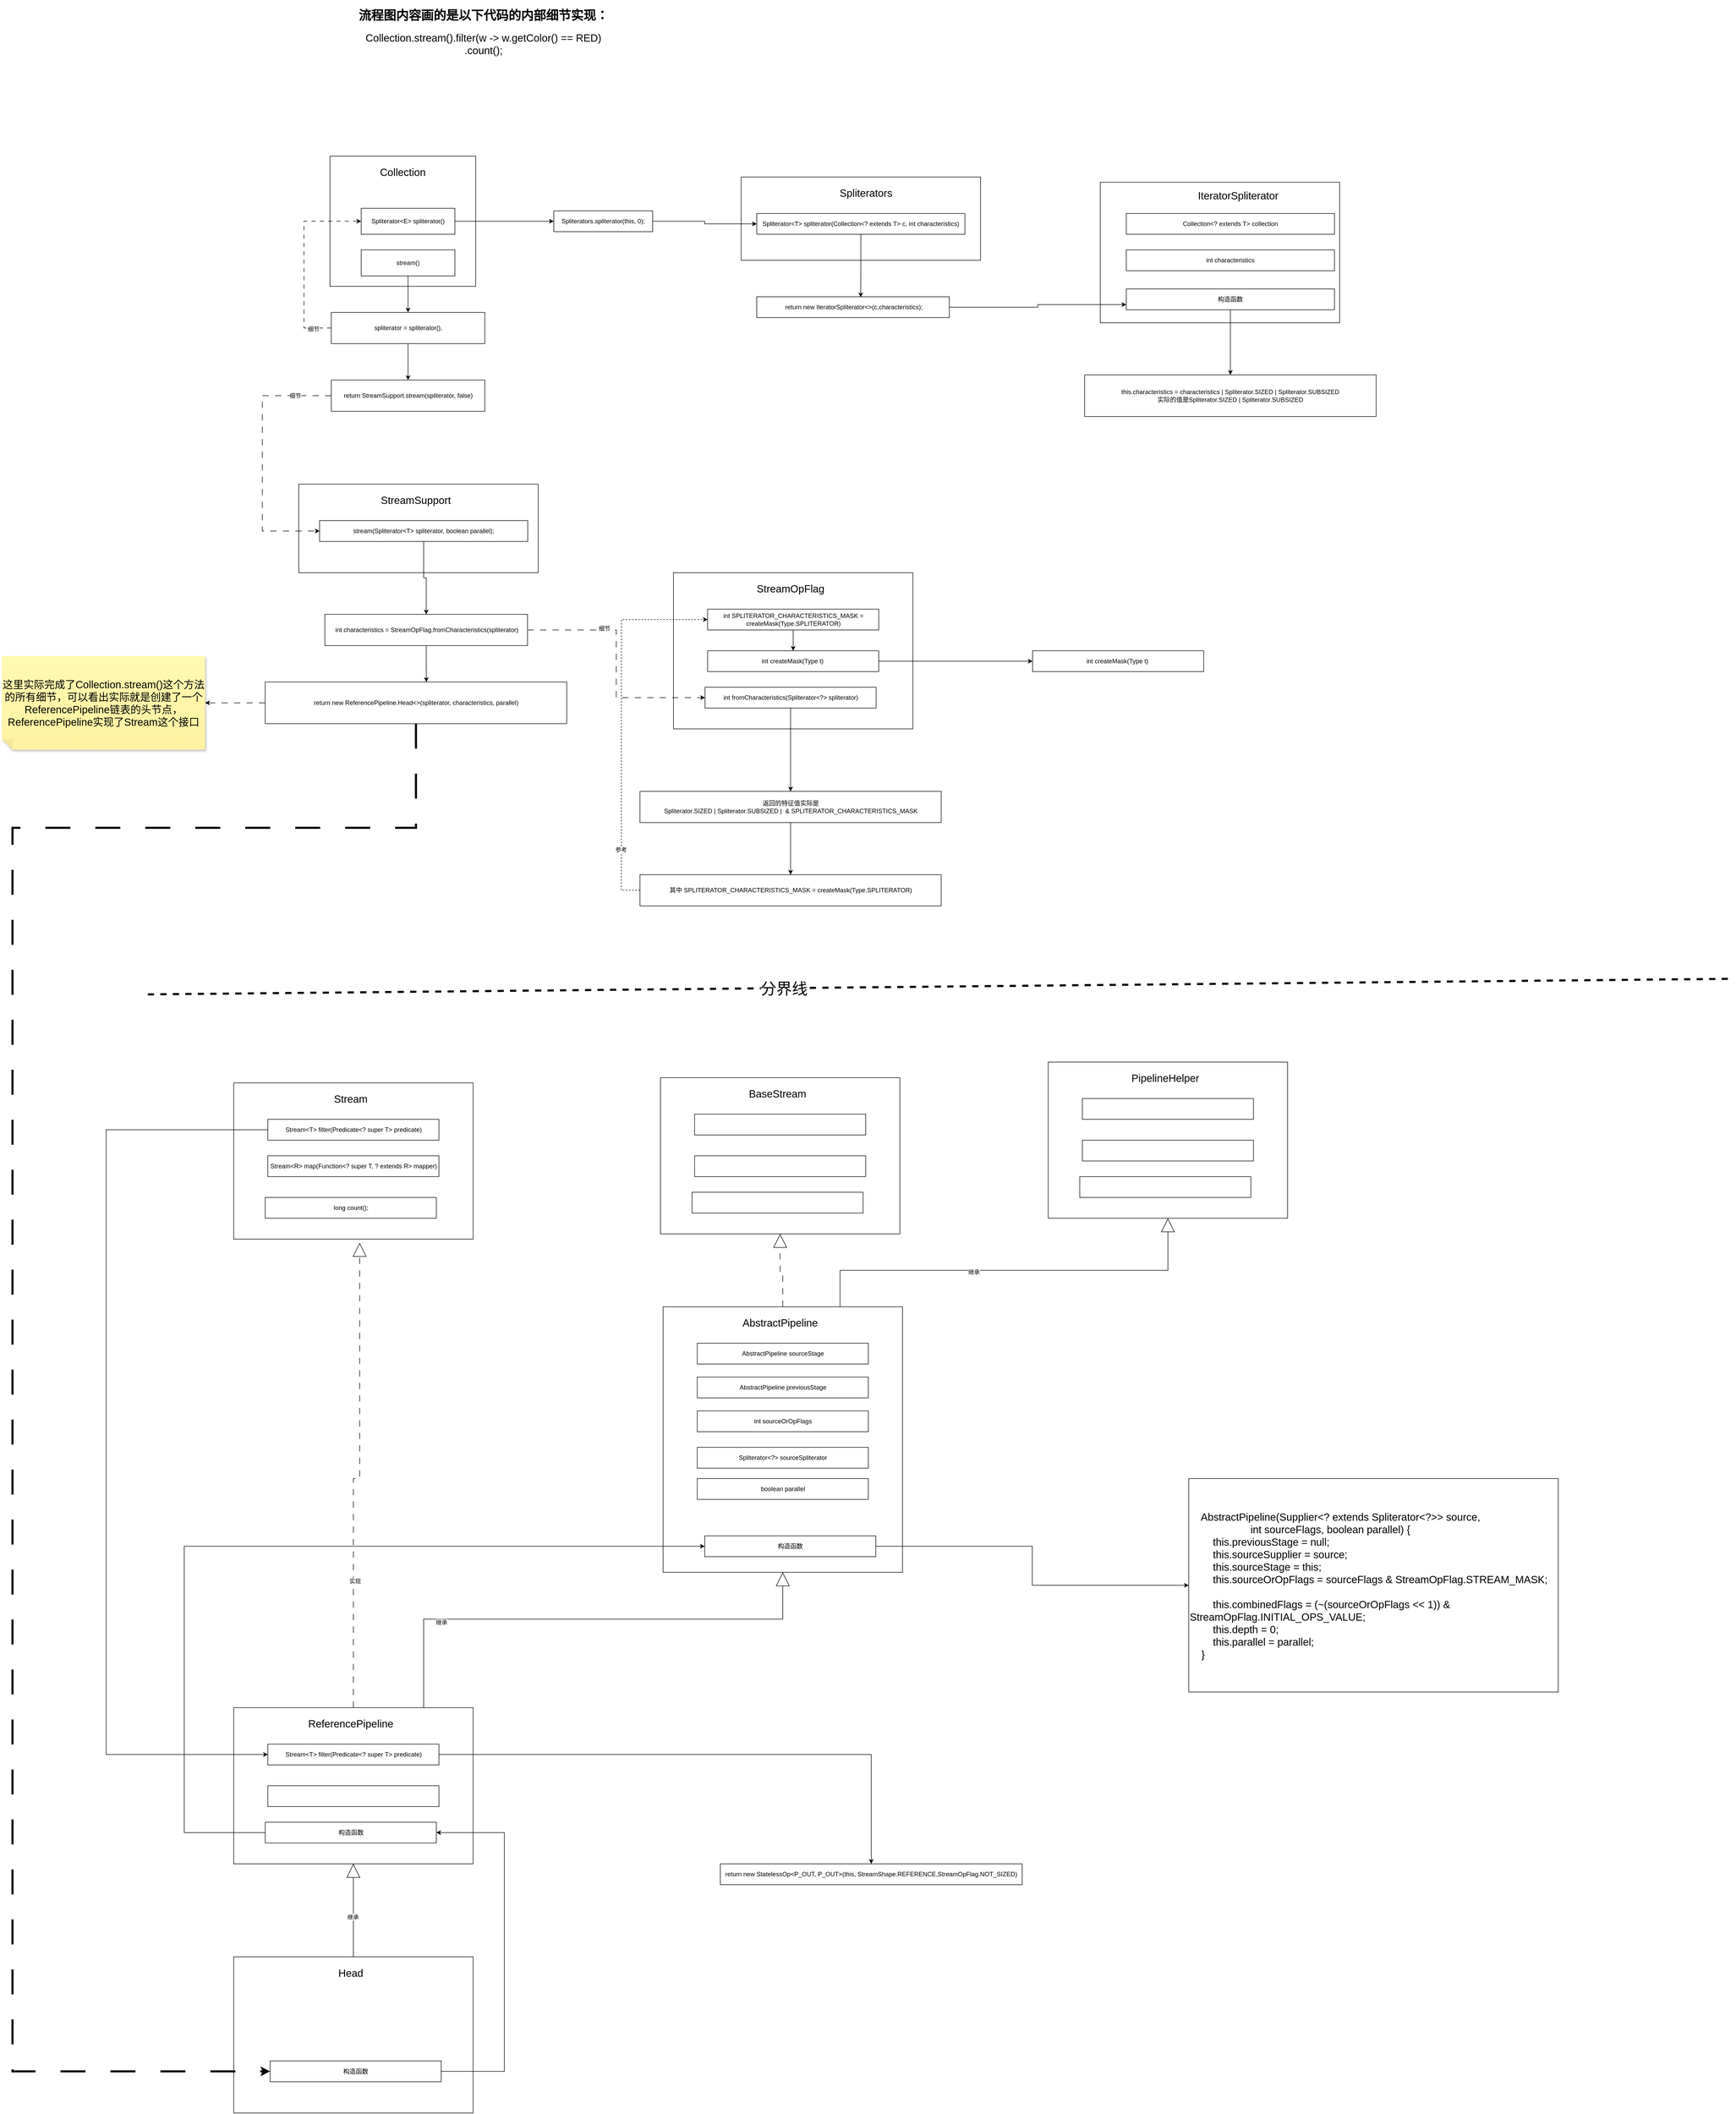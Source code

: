 <mxfile version="21.6.1" type="github">
  <diagram id="C5RBs43oDa-KdzZeNtuy" name="Page-1">
    <mxGraphModel dx="5360" dy="2583" grid="1" gridSize="10" guides="1" tooltips="1" connect="1" arrows="1" fold="1" page="1" pageScale="1" pageWidth="827" pageHeight="1169" math="0" shadow="0">
      <root>
        <mxCell id="WIyWlLk6GJQsqaUBKTNV-0" />
        <mxCell id="WIyWlLk6GJQsqaUBKTNV-1" parent="WIyWlLk6GJQsqaUBKTNV-0" />
        <mxCell id="cCdiUOHsCKcT_TOrJg50-2" value="&lt;h1&gt;流程图内容画的是以下代码的内部细节实现：&lt;/h1&gt;&lt;div style=&quot;border-color: var(--border-color); font-size: 20px; text-align: center;&quot;&gt;Collection.stream()&lt;span style=&quot;background-color: initial;&quot;&gt;.filter(w -&amp;gt; w.getColor() == RED)&lt;/span&gt;&lt;/div&gt;&lt;div style=&quot;border-color: var(--border-color); font-size: 20px; text-align: center;&quot;&gt;&lt;span style=&quot;background-color: initial;&quot;&gt;.count&lt;/span&gt;&lt;span style=&quot;background-color: initial;&quot;&gt;();&lt;/span&gt;&lt;/div&gt;" style="text;html=1;strokeColor=none;fillColor=none;spacing=5;spacingTop=-20;whiteSpace=wrap;overflow=hidden;rounded=0;" vertex="1" parent="WIyWlLk6GJQsqaUBKTNV-1">
          <mxGeometry x="160" y="30" width="560" height="160" as="geometry" />
        </mxCell>
        <mxCell id="cCdiUOHsCKcT_TOrJg50-3" value="" style="rounded=0;whiteSpace=wrap;html=1;fontSize=20;" vertex="1" parent="WIyWlLk6GJQsqaUBKTNV-1">
          <mxGeometry x="110" y="320" width="280" height="250" as="geometry" />
        </mxCell>
        <mxCell id="cCdiUOHsCKcT_TOrJg50-5" value="Collection" style="text;html=1;strokeColor=none;fillColor=none;align=center;verticalAlign=middle;whiteSpace=wrap;rounded=0;fontSize=20;" vertex="1" parent="WIyWlLk6GJQsqaUBKTNV-1">
          <mxGeometry x="190" y="330" width="120" height="40" as="geometry" />
        </mxCell>
        <mxCell id="cCdiUOHsCKcT_TOrJg50-11" style="edgeStyle=orthogonalEdgeStyle;rounded=0;orthogonalLoop=1;jettySize=auto;html=1;" edge="1" parent="WIyWlLk6GJQsqaUBKTNV-1" source="cCdiUOHsCKcT_TOrJg50-6" target="cCdiUOHsCKcT_TOrJg50-8">
          <mxGeometry relative="1" as="geometry" />
        </mxCell>
        <mxCell id="cCdiUOHsCKcT_TOrJg50-6" value="stream()" style="rounded=0;whiteSpace=wrap;html=1;" vertex="1" parent="WIyWlLk6GJQsqaUBKTNV-1">
          <mxGeometry x="170" y="500" width="180" height="50" as="geometry" />
        </mxCell>
        <mxCell id="cCdiUOHsCKcT_TOrJg50-14" style="edgeStyle=orthogonalEdgeStyle;rounded=0;orthogonalLoop=1;jettySize=auto;html=1;entryX=0;entryY=0.5;entryDx=0;entryDy=0;dashed=1;dashPattern=8 8;" edge="1" parent="WIyWlLk6GJQsqaUBKTNV-1" source="cCdiUOHsCKcT_TOrJg50-8" target="cCdiUOHsCKcT_TOrJg50-12">
          <mxGeometry relative="1" as="geometry">
            <Array as="points">
              <mxPoint x="60" y="650" />
              <mxPoint x="60" y="445" />
            </Array>
          </mxGeometry>
        </mxCell>
        <mxCell id="cCdiUOHsCKcT_TOrJg50-15" value="细节" style="edgeLabel;html=1;align=center;verticalAlign=middle;resizable=0;points=[];" vertex="1" connectable="0" parent="cCdiUOHsCKcT_TOrJg50-14">
          <mxGeometry x="-0.807" y="2" relative="1" as="geometry">
            <mxPoint x="1" as="offset" />
          </mxGeometry>
        </mxCell>
        <mxCell id="cCdiUOHsCKcT_TOrJg50-52" style="edgeStyle=orthogonalEdgeStyle;rounded=0;orthogonalLoop=1;jettySize=auto;html=1;" edge="1" parent="WIyWlLk6GJQsqaUBKTNV-1" source="cCdiUOHsCKcT_TOrJg50-8" target="cCdiUOHsCKcT_TOrJg50-51">
          <mxGeometry relative="1" as="geometry" />
        </mxCell>
        <mxCell id="cCdiUOHsCKcT_TOrJg50-8" value="spliterator = spliterator()," style="rounded=0;whiteSpace=wrap;html=1;" vertex="1" parent="WIyWlLk6GJQsqaUBKTNV-1">
          <mxGeometry x="112.5" y="620" width="295" height="60" as="geometry" />
        </mxCell>
        <mxCell id="cCdiUOHsCKcT_TOrJg50-17" style="edgeStyle=orthogonalEdgeStyle;rounded=0;orthogonalLoop=1;jettySize=auto;html=1;entryX=0;entryY=0.5;entryDx=0;entryDy=0;" edge="1" parent="WIyWlLk6GJQsqaUBKTNV-1" source="cCdiUOHsCKcT_TOrJg50-12" target="cCdiUOHsCKcT_TOrJg50-16">
          <mxGeometry relative="1" as="geometry" />
        </mxCell>
        <mxCell id="cCdiUOHsCKcT_TOrJg50-12" value="Spliterator&amp;lt;E&amp;gt; spliterator()" style="rounded=0;whiteSpace=wrap;html=1;" vertex="1" parent="WIyWlLk6GJQsqaUBKTNV-1">
          <mxGeometry x="170" y="420" width="180" height="50" as="geometry" />
        </mxCell>
        <mxCell id="cCdiUOHsCKcT_TOrJg50-16" value="Spliterators.spliterator(this, 0);" style="rounded=0;whiteSpace=wrap;html=1;" vertex="1" parent="WIyWlLk6GJQsqaUBKTNV-1">
          <mxGeometry x="540" y="425" width="190" height="40" as="geometry" />
        </mxCell>
        <mxCell id="cCdiUOHsCKcT_TOrJg50-18" value="" style="rounded=0;whiteSpace=wrap;html=1;fontSize=20;" vertex="1" parent="WIyWlLk6GJQsqaUBKTNV-1">
          <mxGeometry x="900" y="360" width="460" height="160" as="geometry" />
        </mxCell>
        <mxCell id="cCdiUOHsCKcT_TOrJg50-19" value="Spliterators" style="text;html=1;strokeColor=none;fillColor=none;align=center;verticalAlign=middle;whiteSpace=wrap;rounded=0;fontSize=20;" vertex="1" parent="WIyWlLk6GJQsqaUBKTNV-1">
          <mxGeometry x="1080" y="370" width="120" height="40" as="geometry" />
        </mxCell>
        <mxCell id="cCdiUOHsCKcT_TOrJg50-28" style="edgeStyle=orthogonalEdgeStyle;rounded=0;orthogonalLoop=1;jettySize=auto;html=1;entryX=0.54;entryY=0.025;entryDx=0;entryDy=0;entryPerimeter=0;" edge="1" parent="WIyWlLk6GJQsqaUBKTNV-1" source="cCdiUOHsCKcT_TOrJg50-25" target="cCdiUOHsCKcT_TOrJg50-27">
          <mxGeometry relative="1" as="geometry" />
        </mxCell>
        <mxCell id="cCdiUOHsCKcT_TOrJg50-25" value="&lt;div&gt;Spliterator&amp;lt;T&amp;gt; spliterator(Collection&amp;lt;? extends T&amp;gt; c,&amp;nbsp;&lt;span style=&quot;background-color: initial;&quot;&gt;int characteristics)&lt;/span&gt;&lt;/div&gt;" style="rounded=0;whiteSpace=wrap;html=1;" vertex="1" parent="WIyWlLk6GJQsqaUBKTNV-1">
          <mxGeometry x="930" y="430" width="400" height="40" as="geometry" />
        </mxCell>
        <mxCell id="cCdiUOHsCKcT_TOrJg50-26" style="edgeStyle=orthogonalEdgeStyle;rounded=0;orthogonalLoop=1;jettySize=auto;html=1;" edge="1" parent="WIyWlLk6GJQsqaUBKTNV-1" source="cCdiUOHsCKcT_TOrJg50-16" target="cCdiUOHsCKcT_TOrJg50-25">
          <mxGeometry relative="1" as="geometry" />
        </mxCell>
        <mxCell id="cCdiUOHsCKcT_TOrJg50-27" value="&lt;div&gt;&amp;nbsp;return new IteratorSpliterator&amp;lt;&amp;gt;(c,&lt;span style=&quot;background-color: initial;&quot;&gt;characteristics);&lt;/span&gt;&lt;/div&gt;" style="rounded=0;whiteSpace=wrap;html=1;" vertex="1" parent="WIyWlLk6GJQsqaUBKTNV-1">
          <mxGeometry x="930" y="590" width="370" height="40" as="geometry" />
        </mxCell>
        <mxCell id="cCdiUOHsCKcT_TOrJg50-29" value="" style="rounded=0;whiteSpace=wrap;html=1;fontSize=20;" vertex="1" parent="WIyWlLk6GJQsqaUBKTNV-1">
          <mxGeometry x="1590" y="370" width="460" height="270" as="geometry" />
        </mxCell>
        <mxCell id="cCdiUOHsCKcT_TOrJg50-30" value="IteratorSpliterator" style="text;html=1;strokeColor=none;fillColor=none;align=center;verticalAlign=middle;whiteSpace=wrap;rounded=0;fontSize=20;" vertex="1" parent="WIyWlLk6GJQsqaUBKTNV-1">
          <mxGeometry x="1770" y="380" width="170" height="30" as="geometry" />
        </mxCell>
        <mxCell id="cCdiUOHsCKcT_TOrJg50-38" style="edgeStyle=orthogonalEdgeStyle;rounded=0;orthogonalLoop=1;jettySize=auto;html=1;" edge="1" parent="WIyWlLk6GJQsqaUBKTNV-1" source="cCdiUOHsCKcT_TOrJg50-31" target="cCdiUOHsCKcT_TOrJg50-37">
          <mxGeometry relative="1" as="geometry" />
        </mxCell>
        <mxCell id="cCdiUOHsCKcT_TOrJg50-31" value="&lt;div&gt;构造函数&lt;/div&gt;" style="rounded=0;whiteSpace=wrap;html=1;" vertex="1" parent="WIyWlLk6GJQsqaUBKTNV-1">
          <mxGeometry x="1640" y="575" width="400" height="40" as="geometry" />
        </mxCell>
        <mxCell id="cCdiUOHsCKcT_TOrJg50-32" value="&lt;div&gt;Collection&amp;lt;? extends T&amp;gt; collection&lt;/div&gt;" style="rounded=0;whiteSpace=wrap;html=1;" vertex="1" parent="WIyWlLk6GJQsqaUBKTNV-1">
          <mxGeometry x="1640" y="430" width="400" height="40" as="geometry" />
        </mxCell>
        <mxCell id="cCdiUOHsCKcT_TOrJg50-33" value="&lt;div&gt;int characteristics&lt;/div&gt;" style="rounded=0;whiteSpace=wrap;html=1;" vertex="1" parent="WIyWlLk6GJQsqaUBKTNV-1">
          <mxGeometry x="1640" y="500" width="400" height="40" as="geometry" />
        </mxCell>
        <mxCell id="cCdiUOHsCKcT_TOrJg50-34" style="edgeStyle=orthogonalEdgeStyle;rounded=0;orthogonalLoop=1;jettySize=auto;html=1;entryX=0;entryY=0.75;entryDx=0;entryDy=0;" edge="1" parent="WIyWlLk6GJQsqaUBKTNV-1" source="cCdiUOHsCKcT_TOrJg50-27" target="cCdiUOHsCKcT_TOrJg50-31">
          <mxGeometry relative="1" as="geometry" />
        </mxCell>
        <mxCell id="cCdiUOHsCKcT_TOrJg50-73" style="edgeStyle=orthogonalEdgeStyle;rounded=0;orthogonalLoop=1;jettySize=auto;html=1;dashed=1;dashPattern=12 12;" edge="1" parent="WIyWlLk6GJQsqaUBKTNV-1" source="cCdiUOHsCKcT_TOrJg50-35" target="cCdiUOHsCKcT_TOrJg50-72">
          <mxGeometry relative="1" as="geometry" />
        </mxCell>
        <mxCell id="cCdiUOHsCKcT_TOrJg50-35" value="&lt;div&gt;&lt;/div&gt;return new ReferencePipeline.Head&amp;lt;&amp;gt;(spliterator, characteristics&lt;span style=&quot;background-color: initial;&quot;&gt;,&amp;nbsp;&lt;/span&gt;&lt;span style=&quot;background-color: initial;&quot;&gt;parallel)&lt;/span&gt;" style="rounded=0;whiteSpace=wrap;html=1;" vertex="1" parent="WIyWlLk6GJQsqaUBKTNV-1">
          <mxGeometry x="-14.47" y="1330" width="579.37" height="80" as="geometry" />
        </mxCell>
        <mxCell id="cCdiUOHsCKcT_TOrJg50-37" value="&lt;div&gt;&lt;/div&gt;this.characteristics =&amp;nbsp;&lt;span style=&quot;background-color: initial;&quot;&gt;characteristics | Spliterator.SIZED | Spliterator.SUBSIZED&lt;br&gt;实际的值是Spliterator.SIZED | Spliterator.SUBSIZED&lt;br&gt;&lt;/span&gt;" style="rounded=0;whiteSpace=wrap;html=1;" vertex="1" parent="WIyWlLk6GJQsqaUBKTNV-1">
          <mxGeometry x="1560" y="740" width="560" height="80" as="geometry" />
        </mxCell>
        <mxCell id="cCdiUOHsCKcT_TOrJg50-44" style="edgeStyle=orthogonalEdgeStyle;rounded=0;orthogonalLoop=1;jettySize=auto;html=1;entryX=0.5;entryY=0;entryDx=0;entryDy=0;" edge="1" parent="WIyWlLk6GJQsqaUBKTNV-1" source="cCdiUOHsCKcT_TOrJg50-39">
          <mxGeometry relative="1" as="geometry">
            <mxPoint x="295.215" y="1330" as="targetPoint" />
          </mxGeometry>
        </mxCell>
        <mxCell id="cCdiUOHsCKcT_TOrJg50-39" value="&amp;nbsp;int&amp;nbsp;characteristics&lt;span style=&quot;background-color: initial;&quot;&gt;&amp;nbsp;= StreamOpFlag.fromCharacteristics(spliterator)&lt;/span&gt;" style="rounded=0;whiteSpace=wrap;html=1;" vertex="1" parent="WIyWlLk6GJQsqaUBKTNV-1">
          <mxGeometry x="100.22" y="1200" width="389.37" height="60" as="geometry" />
        </mxCell>
        <mxCell id="cCdiUOHsCKcT_TOrJg50-45" value="" style="rounded=0;whiteSpace=wrap;html=1;fontSize=20;" vertex="1" parent="WIyWlLk6GJQsqaUBKTNV-1">
          <mxGeometry x="50" y="950" width="460" height="170" as="geometry" />
        </mxCell>
        <mxCell id="cCdiUOHsCKcT_TOrJg50-46" value="StreamSupport" style="text;html=1;strokeColor=none;fillColor=none;align=center;verticalAlign=middle;whiteSpace=wrap;rounded=0;fontSize=20;" vertex="1" parent="WIyWlLk6GJQsqaUBKTNV-1">
          <mxGeometry x="180" y="960" width="190" height="40" as="geometry" />
        </mxCell>
        <mxCell id="cCdiUOHsCKcT_TOrJg50-56" style="edgeStyle=orthogonalEdgeStyle;rounded=0;orthogonalLoop=1;jettySize=auto;html=1;" edge="1" parent="WIyWlLk6GJQsqaUBKTNV-1" source="cCdiUOHsCKcT_TOrJg50-48" target="cCdiUOHsCKcT_TOrJg50-39">
          <mxGeometry relative="1" as="geometry" />
        </mxCell>
        <mxCell id="cCdiUOHsCKcT_TOrJg50-48" value="stream(Spliterator&amp;lt;T&amp;gt; spliterator, boolean parallel);" style="rounded=0;whiteSpace=wrap;html=1;" vertex="1" parent="WIyWlLk6GJQsqaUBKTNV-1">
          <mxGeometry x="90" y="1020" width="400" height="40" as="geometry" />
        </mxCell>
        <mxCell id="cCdiUOHsCKcT_TOrJg50-51" value="return StreamSupport.stream(spliterator, false)" style="rounded=0;whiteSpace=wrap;html=1;" vertex="1" parent="WIyWlLk6GJQsqaUBKTNV-1">
          <mxGeometry x="112.5" y="750" width="295" height="60" as="geometry" />
        </mxCell>
        <mxCell id="cCdiUOHsCKcT_TOrJg50-53" style="edgeStyle=orthogonalEdgeStyle;rounded=0;orthogonalLoop=1;jettySize=auto;html=1;entryX=0;entryY=0.5;entryDx=0;entryDy=0;dashed=1;dashPattern=12 12;" edge="1" parent="WIyWlLk6GJQsqaUBKTNV-1" source="cCdiUOHsCKcT_TOrJg50-51" target="cCdiUOHsCKcT_TOrJg50-48">
          <mxGeometry relative="1" as="geometry">
            <Array as="points">
              <mxPoint x="-20" y="780" />
              <mxPoint x="-20" y="1040" />
            </Array>
          </mxGeometry>
        </mxCell>
        <mxCell id="cCdiUOHsCKcT_TOrJg50-54" value="细节" style="edgeLabel;html=1;align=center;verticalAlign=middle;resizable=0;points=[];" vertex="1" connectable="0" parent="cCdiUOHsCKcT_TOrJg50-53">
          <mxGeometry x="-0.72" relative="1" as="geometry">
            <mxPoint x="1" as="offset" />
          </mxGeometry>
        </mxCell>
        <mxCell id="cCdiUOHsCKcT_TOrJg50-65" style="edgeStyle=orthogonalEdgeStyle;rounded=0;orthogonalLoop=1;jettySize=auto;html=1;" edge="1" parent="WIyWlLk6GJQsqaUBKTNV-1" source="cCdiUOHsCKcT_TOrJg50-57" target="cCdiUOHsCKcT_TOrJg50-64">
          <mxGeometry relative="1" as="geometry" />
        </mxCell>
        <mxCell id="cCdiUOHsCKcT_TOrJg50-57" value="返回的特征值实际是&lt;br&gt;Spliterator.SIZED | Spliterator.SUBSIZED |&amp;nbsp;&amp;nbsp;&amp;amp; SPLITERATOR_CHARACTERISTICS_MASK" style="rounded=0;whiteSpace=wrap;html=1;" vertex="1" parent="WIyWlLk6GJQsqaUBKTNV-1">
          <mxGeometry x="705.62" y="1540" width="578.75" height="60" as="geometry" />
        </mxCell>
        <mxCell id="cCdiUOHsCKcT_TOrJg50-58" value="" style="rounded=0;whiteSpace=wrap;html=1;fontSize=20;" vertex="1" parent="WIyWlLk6GJQsqaUBKTNV-1">
          <mxGeometry x="770" y="1120" width="460" height="300" as="geometry" />
        </mxCell>
        <mxCell id="cCdiUOHsCKcT_TOrJg50-59" value="StreamOpFlag" style="text;html=1;strokeColor=none;fillColor=none;align=center;verticalAlign=middle;whiteSpace=wrap;rounded=0;fontSize=20;" vertex="1" parent="WIyWlLk6GJQsqaUBKTNV-1">
          <mxGeometry x="900" y="1130" width="190" height="40" as="geometry" />
        </mxCell>
        <mxCell id="cCdiUOHsCKcT_TOrJg50-61" style="edgeStyle=orthogonalEdgeStyle;rounded=0;orthogonalLoop=1;jettySize=auto;html=1;" edge="1" parent="WIyWlLk6GJQsqaUBKTNV-1" source="cCdiUOHsCKcT_TOrJg50-41" target="cCdiUOHsCKcT_TOrJg50-57">
          <mxGeometry relative="1" as="geometry" />
        </mxCell>
        <mxCell id="cCdiUOHsCKcT_TOrJg50-41" value="int fromCharacteristics(Spliterator&amp;lt;?&amp;gt; spliterator)" style="rounded=0;whiteSpace=wrap;html=1;" vertex="1" parent="WIyWlLk6GJQsqaUBKTNV-1">
          <mxGeometry x="830.62" y="1340" width="328.75" height="40" as="geometry" />
        </mxCell>
        <mxCell id="cCdiUOHsCKcT_TOrJg50-42" style="edgeStyle=orthogonalEdgeStyle;rounded=0;orthogonalLoop=1;jettySize=auto;html=1;entryX=0;entryY=0.5;entryDx=0;entryDy=0;dashed=1;dashPattern=12 12;" edge="1" parent="WIyWlLk6GJQsqaUBKTNV-1" source="cCdiUOHsCKcT_TOrJg50-39" target="cCdiUOHsCKcT_TOrJg50-41">
          <mxGeometry relative="1" as="geometry" />
        </mxCell>
        <mxCell id="cCdiUOHsCKcT_TOrJg50-43" value="细节" style="edgeLabel;html=1;align=center;verticalAlign=middle;resizable=0;points=[];" vertex="1" connectable="0" parent="cCdiUOHsCKcT_TOrJg50-42">
          <mxGeometry x="-0.371" y="3" relative="1" as="geometry">
            <mxPoint x="-1" as="offset" />
          </mxGeometry>
        </mxCell>
        <mxCell id="cCdiUOHsCKcT_TOrJg50-71" style="edgeStyle=orthogonalEdgeStyle;rounded=0;orthogonalLoop=1;jettySize=auto;html=1;" edge="1" parent="WIyWlLk6GJQsqaUBKTNV-1" source="cCdiUOHsCKcT_TOrJg50-63" target="cCdiUOHsCKcT_TOrJg50-70">
          <mxGeometry relative="1" as="geometry" />
        </mxCell>
        <mxCell id="cCdiUOHsCKcT_TOrJg50-63" value="int createMask(Type t)&amp;nbsp;" style="rounded=0;whiteSpace=wrap;html=1;" vertex="1" parent="WIyWlLk6GJQsqaUBKTNV-1">
          <mxGeometry x="835.62" y="1270" width="328.75" height="40" as="geometry" />
        </mxCell>
        <mxCell id="cCdiUOHsCKcT_TOrJg50-64" value="其中 SPLITERATOR_CHARACTERISTICS_MASK = createMask(Type.SPLITERATOR)" style="rounded=0;whiteSpace=wrap;html=1;" vertex="1" parent="WIyWlLk6GJQsqaUBKTNV-1">
          <mxGeometry x="705.62" y="1700" width="578.75" height="60" as="geometry" />
        </mxCell>
        <mxCell id="cCdiUOHsCKcT_TOrJg50-67" style="edgeStyle=orthogonalEdgeStyle;rounded=0;orthogonalLoop=1;jettySize=auto;html=1;entryX=0.5;entryY=0;entryDx=0;entryDy=0;" edge="1" parent="WIyWlLk6GJQsqaUBKTNV-1" source="cCdiUOHsCKcT_TOrJg50-66" target="cCdiUOHsCKcT_TOrJg50-63">
          <mxGeometry relative="1" as="geometry" />
        </mxCell>
        <mxCell id="cCdiUOHsCKcT_TOrJg50-66" value="int SPLITERATOR_CHARACTERISTICS_MASK = createMask(Type.SPLITERATOR)" style="rounded=0;whiteSpace=wrap;html=1;" vertex="1" parent="WIyWlLk6GJQsqaUBKTNV-1">
          <mxGeometry x="835.62" y="1190" width="328.75" height="40" as="geometry" />
        </mxCell>
        <mxCell id="cCdiUOHsCKcT_TOrJg50-68" style="edgeStyle=orthogonalEdgeStyle;rounded=0;orthogonalLoop=1;jettySize=auto;html=1;entryX=0;entryY=0.5;entryDx=0;entryDy=0;dashed=1;" edge="1" parent="WIyWlLk6GJQsqaUBKTNV-1" source="cCdiUOHsCKcT_TOrJg50-64" target="cCdiUOHsCKcT_TOrJg50-66">
          <mxGeometry relative="1" as="geometry">
            <Array as="points">
              <mxPoint x="670" y="1730" />
              <mxPoint x="670" y="1210" />
            </Array>
          </mxGeometry>
        </mxCell>
        <mxCell id="cCdiUOHsCKcT_TOrJg50-69" value="参考" style="edgeLabel;html=1;align=center;verticalAlign=middle;resizable=0;points=[];" vertex="1" connectable="0" parent="cCdiUOHsCKcT_TOrJg50-68">
          <mxGeometry x="-0.684" y="1" relative="1" as="geometry">
            <mxPoint as="offset" />
          </mxGeometry>
        </mxCell>
        <mxCell id="cCdiUOHsCKcT_TOrJg50-70" value="int createMask(Type t)&amp;nbsp;" style="rounded=0;whiteSpace=wrap;html=1;" vertex="1" parent="WIyWlLk6GJQsqaUBKTNV-1">
          <mxGeometry x="1460" y="1270" width="328.75" height="40" as="geometry" />
        </mxCell>
        <mxCell id="cCdiUOHsCKcT_TOrJg50-72" value="这里实际完成了Collection.stream()这个方法的所有细节，可以看出实际就是创建了一个ReferencePipeline链表的头节点，ReferencePipeline实现了Stream这个接口" style="shape=note;whiteSpace=wrap;html=1;backgroundOutline=1;fontColor=#000000;darkOpacity=0.05;fillColor=#FFF9B2;strokeColor=none;fillStyle=solid;direction=west;gradientDirection=north;gradientColor=#FFF2A1;shadow=1;size=20;pointerEvents=1;fontSize=20;" vertex="1" parent="WIyWlLk6GJQsqaUBKTNV-1">
          <mxGeometry x="-520" y="1280" width="390" height="180" as="geometry" />
        </mxCell>
        <mxCell id="cCdiUOHsCKcT_TOrJg50-74" value="" style="endArrow=none;dashed=1;html=1;rounded=0;strokeWidth=4;" edge="1" parent="WIyWlLk6GJQsqaUBKTNV-1">
          <mxGeometry width="50" height="50" relative="1" as="geometry">
            <mxPoint x="-240" y="1930" as="sourcePoint" />
            <mxPoint x="2807.5" y="1900" as="targetPoint" />
          </mxGeometry>
        </mxCell>
        <mxCell id="cCdiUOHsCKcT_TOrJg50-75" value="分界线" style="edgeLabel;html=1;align=center;verticalAlign=middle;resizable=0;points=[];fontSize=30;" vertex="1" connectable="0" parent="cCdiUOHsCKcT_TOrJg50-74">
          <mxGeometry x="-0.198" y="-1" relative="1" as="geometry">
            <mxPoint as="offset" />
          </mxGeometry>
        </mxCell>
        <mxCell id="cCdiUOHsCKcT_TOrJg50-95" style="edgeStyle=orthogonalEdgeStyle;rounded=0;orthogonalLoop=1;jettySize=auto;html=1;entryX=0.526;entryY=1.024;entryDx=0;entryDy=0;entryPerimeter=0;endArrow=block;endFill=0;endSize=24;dashed=1;dashPattern=12 12;" edge="1" parent="WIyWlLk6GJQsqaUBKTNV-1" source="cCdiUOHsCKcT_TOrJg50-76" target="cCdiUOHsCKcT_TOrJg50-90">
          <mxGeometry relative="1" as="geometry" />
        </mxCell>
        <mxCell id="cCdiUOHsCKcT_TOrJg50-96" value="实现" style="edgeLabel;html=1;align=center;verticalAlign=middle;resizable=0;points=[];" vertex="1" connectable="0" parent="cCdiUOHsCKcT_TOrJg50-95">
          <mxGeometry x="-0.463" y="-3" relative="1" as="geometry">
            <mxPoint as="offset" />
          </mxGeometry>
        </mxCell>
        <mxCell id="cCdiUOHsCKcT_TOrJg50-102" style="edgeStyle=orthogonalEdgeStyle;rounded=0;orthogonalLoop=1;jettySize=auto;html=1;endArrow=block;endFill=0;endSize=24;" edge="1" parent="WIyWlLk6GJQsqaUBKTNV-1" source="cCdiUOHsCKcT_TOrJg50-76" target="cCdiUOHsCKcT_TOrJg50-97">
          <mxGeometry relative="1" as="geometry">
            <Array as="points">
              <mxPoint x="290" y="3130" />
              <mxPoint x="980" y="3130" />
            </Array>
          </mxGeometry>
        </mxCell>
        <mxCell id="cCdiUOHsCKcT_TOrJg50-103" value="继承" style="edgeLabel;html=1;align=center;verticalAlign=middle;resizable=0;points=[];" vertex="1" connectable="0" parent="cCdiUOHsCKcT_TOrJg50-102">
          <mxGeometry x="-0.568" y="-5" relative="1" as="geometry">
            <mxPoint x="-1" y="1" as="offset" />
          </mxGeometry>
        </mxCell>
        <mxCell id="cCdiUOHsCKcT_TOrJg50-76" value="" style="rounded=0;whiteSpace=wrap;html=1;fontSize=20;" vertex="1" parent="WIyWlLk6GJQsqaUBKTNV-1">
          <mxGeometry x="-75.01" y="3300" width="460" height="300" as="geometry" />
        </mxCell>
        <mxCell id="cCdiUOHsCKcT_TOrJg50-77" value="ReferencePipeline" style="text;html=1;strokeColor=none;fillColor=none;align=center;verticalAlign=middle;whiteSpace=wrap;rounded=0;fontSize=20;" vertex="1" parent="WIyWlLk6GJQsqaUBKTNV-1">
          <mxGeometry x="54.99" y="3310" width="190" height="40" as="geometry" />
        </mxCell>
        <mxCell id="cCdiUOHsCKcT_TOrJg50-78" value="构造函数" style="rounded=0;whiteSpace=wrap;html=1;" vertex="1" parent="WIyWlLk6GJQsqaUBKTNV-1">
          <mxGeometry x="-14.39" y="3520" width="328.75" height="40" as="geometry" />
        </mxCell>
        <mxCell id="cCdiUOHsCKcT_TOrJg50-79" value="" style="rounded=0;whiteSpace=wrap;html=1;" vertex="1" parent="WIyWlLk6GJQsqaUBKTNV-1">
          <mxGeometry x="-9.39" y="3450" width="328.75" height="40" as="geometry" />
        </mxCell>
        <mxCell id="cCdiUOHsCKcT_TOrJg50-131" style="edgeStyle=orthogonalEdgeStyle;rounded=0;orthogonalLoop=1;jettySize=auto;html=1;" edge="1" parent="WIyWlLk6GJQsqaUBKTNV-1" source="cCdiUOHsCKcT_TOrJg50-81" target="cCdiUOHsCKcT_TOrJg50-130">
          <mxGeometry relative="1" as="geometry" />
        </mxCell>
        <mxCell id="cCdiUOHsCKcT_TOrJg50-81" value="Stream&amp;lt;T&amp;gt; filter(Predicate&amp;lt;? super T&amp;gt; predicate)" style="rounded=0;whiteSpace=wrap;html=1;" vertex="1" parent="WIyWlLk6GJQsqaUBKTNV-1">
          <mxGeometry x="-9.39" y="3370" width="328.75" height="40" as="geometry" />
        </mxCell>
        <mxCell id="cCdiUOHsCKcT_TOrJg50-88" style="edgeStyle=orthogonalEdgeStyle;rounded=0;orthogonalLoop=1;jettySize=auto;html=1;entryX=0.5;entryY=1;entryDx=0;entryDy=0;endArrow=block;endFill=0;endSize=24;" edge="1" parent="WIyWlLk6GJQsqaUBKTNV-1" source="cCdiUOHsCKcT_TOrJg50-82" target="cCdiUOHsCKcT_TOrJg50-76">
          <mxGeometry relative="1" as="geometry" />
        </mxCell>
        <mxCell id="cCdiUOHsCKcT_TOrJg50-89" value="继承" style="edgeLabel;html=1;align=center;verticalAlign=middle;resizable=0;points=[];" vertex="1" connectable="0" parent="cCdiUOHsCKcT_TOrJg50-88">
          <mxGeometry x="-0.144" y="1" relative="1" as="geometry">
            <mxPoint as="offset" />
          </mxGeometry>
        </mxCell>
        <mxCell id="cCdiUOHsCKcT_TOrJg50-82" value="" style="rounded=0;whiteSpace=wrap;html=1;fontSize=20;" vertex="1" parent="WIyWlLk6GJQsqaUBKTNV-1">
          <mxGeometry x="-75.01" y="3778.57" width="460" height="300" as="geometry" />
        </mxCell>
        <mxCell id="cCdiUOHsCKcT_TOrJg50-83" value="Head" style="text;html=1;strokeColor=none;fillColor=none;align=center;verticalAlign=middle;whiteSpace=wrap;rounded=0;fontSize=20;" vertex="1" parent="WIyWlLk6GJQsqaUBKTNV-1">
          <mxGeometry x="54.99" y="3788.57" width="190" height="40" as="geometry" />
        </mxCell>
        <mxCell id="cCdiUOHsCKcT_TOrJg50-120" style="edgeStyle=orthogonalEdgeStyle;rounded=0;orthogonalLoop=1;jettySize=auto;html=1;entryX=1;entryY=0.5;entryDx=0;entryDy=0;" edge="1" parent="WIyWlLk6GJQsqaUBKTNV-1" source="cCdiUOHsCKcT_TOrJg50-84" target="cCdiUOHsCKcT_TOrJg50-78">
          <mxGeometry relative="1" as="geometry">
            <Array as="points">
              <mxPoint x="444.99" y="3998.5" />
              <mxPoint x="444.99" y="3540.5" />
            </Array>
          </mxGeometry>
        </mxCell>
        <mxCell id="cCdiUOHsCKcT_TOrJg50-84" value="构造函数" style="rounded=0;whiteSpace=wrap;html=1;" vertex="1" parent="WIyWlLk6GJQsqaUBKTNV-1">
          <mxGeometry x="-5.01" y="3978.57" width="328.75" height="40" as="geometry" />
        </mxCell>
        <mxCell id="cCdiUOHsCKcT_TOrJg50-90" value="" style="rounded=0;whiteSpace=wrap;html=1;fontSize=20;" vertex="1" parent="WIyWlLk6GJQsqaUBKTNV-1">
          <mxGeometry x="-75.01" y="2100" width="460" height="300" as="geometry" />
        </mxCell>
        <mxCell id="cCdiUOHsCKcT_TOrJg50-91" value="Stream" style="text;html=1;strokeColor=none;fillColor=none;align=center;verticalAlign=middle;whiteSpace=wrap;rounded=0;fontSize=20;" vertex="1" parent="WIyWlLk6GJQsqaUBKTNV-1">
          <mxGeometry x="54.99" y="2110" width="190" height="40" as="geometry" />
        </mxCell>
        <mxCell id="cCdiUOHsCKcT_TOrJg50-93" value="Stream&amp;lt;R&amp;gt; map(Function&amp;lt;? super T, ? extends R&amp;gt; mapper)" style="rounded=0;whiteSpace=wrap;html=1;" vertex="1" parent="WIyWlLk6GJQsqaUBKTNV-1">
          <mxGeometry x="-9.39" y="2240" width="328.75" height="40" as="geometry" />
        </mxCell>
        <mxCell id="cCdiUOHsCKcT_TOrJg50-132" style="edgeStyle=orthogonalEdgeStyle;rounded=0;orthogonalLoop=1;jettySize=auto;html=1;entryX=0;entryY=0.5;entryDx=0;entryDy=0;" edge="1" parent="WIyWlLk6GJQsqaUBKTNV-1" source="cCdiUOHsCKcT_TOrJg50-94" target="cCdiUOHsCKcT_TOrJg50-81">
          <mxGeometry relative="1" as="geometry">
            <Array as="points">
              <mxPoint x="-320" y="2190" />
              <mxPoint x="-320" y="3390" />
            </Array>
          </mxGeometry>
        </mxCell>
        <mxCell id="cCdiUOHsCKcT_TOrJg50-94" value="Stream&amp;lt;T&amp;gt; filter(Predicate&amp;lt;? super T&amp;gt; predicate)" style="rounded=0;whiteSpace=wrap;html=1;" vertex="1" parent="WIyWlLk6GJQsqaUBKTNV-1">
          <mxGeometry x="-9.39" y="2170" width="328.75" height="40" as="geometry" />
        </mxCell>
        <mxCell id="cCdiUOHsCKcT_TOrJg50-114" style="edgeStyle=orthogonalEdgeStyle;rounded=0;orthogonalLoop=1;jettySize=auto;html=1;entryX=0.5;entryY=1;entryDx=0;entryDy=0;endArrow=block;endFill=0;endSize=24;dashed=1;dashPattern=12 12;" edge="1" parent="WIyWlLk6GJQsqaUBKTNV-1" source="cCdiUOHsCKcT_TOrJg50-97" target="cCdiUOHsCKcT_TOrJg50-104">
          <mxGeometry relative="1" as="geometry" />
        </mxCell>
        <mxCell id="cCdiUOHsCKcT_TOrJg50-116" style="edgeStyle=orthogonalEdgeStyle;rounded=0;orthogonalLoop=1;jettySize=auto;html=1;entryX=0.5;entryY=1;entryDx=0;entryDy=0;endArrow=block;endFill=0;endSize=24;" edge="1" parent="WIyWlLk6GJQsqaUBKTNV-1" source="cCdiUOHsCKcT_TOrJg50-97" target="cCdiUOHsCKcT_TOrJg50-109">
          <mxGeometry relative="1" as="geometry">
            <Array as="points">
              <mxPoint x="1090" y="2460" />
              <mxPoint x="1720" y="2460" />
            </Array>
          </mxGeometry>
        </mxCell>
        <mxCell id="cCdiUOHsCKcT_TOrJg50-117" value="继承" style="edgeLabel;html=1;align=center;verticalAlign=middle;resizable=0;points=[];" vertex="1" connectable="0" parent="cCdiUOHsCKcT_TOrJg50-116">
          <mxGeometry x="-0.181" y="-3" relative="1" as="geometry">
            <mxPoint x="-1" as="offset" />
          </mxGeometry>
        </mxCell>
        <mxCell id="cCdiUOHsCKcT_TOrJg50-97" value="" style="rounded=0;whiteSpace=wrap;html=1;fontSize=20;" vertex="1" parent="WIyWlLk6GJQsqaUBKTNV-1">
          <mxGeometry x="750" y="2530" width="460" height="510" as="geometry" />
        </mxCell>
        <mxCell id="cCdiUOHsCKcT_TOrJg50-98" value="AbstractPipeline" style="text;html=1;strokeColor=none;fillColor=none;align=center;verticalAlign=middle;whiteSpace=wrap;rounded=0;fontSize=20;" vertex="1" parent="WIyWlLk6GJQsqaUBKTNV-1">
          <mxGeometry x="880" y="2540" width="190" height="40" as="geometry" />
        </mxCell>
        <mxCell id="cCdiUOHsCKcT_TOrJg50-129" style="edgeStyle=orthogonalEdgeStyle;rounded=0;orthogonalLoop=1;jettySize=auto;html=1;" edge="1" parent="WIyWlLk6GJQsqaUBKTNV-1" source="cCdiUOHsCKcT_TOrJg50-99" target="cCdiUOHsCKcT_TOrJg50-126">
          <mxGeometry relative="1" as="geometry" />
        </mxCell>
        <mxCell id="cCdiUOHsCKcT_TOrJg50-99" value="构造函数" style="rounded=0;whiteSpace=wrap;html=1;" vertex="1" parent="WIyWlLk6GJQsqaUBKTNV-1">
          <mxGeometry x="830" y="2970" width="328.75" height="40" as="geometry" />
        </mxCell>
        <mxCell id="cCdiUOHsCKcT_TOrJg50-100" value="AbstractPipeline previousStage" style="rounded=0;whiteSpace=wrap;html=1;" vertex="1" parent="WIyWlLk6GJQsqaUBKTNV-1">
          <mxGeometry x="815.62" y="2665" width="328.75" height="40" as="geometry" />
        </mxCell>
        <mxCell id="cCdiUOHsCKcT_TOrJg50-101" value="AbstractPipeline sourceStage" style="rounded=0;whiteSpace=wrap;html=1;" vertex="1" parent="WIyWlLk6GJQsqaUBKTNV-1">
          <mxGeometry x="815.62" y="2600" width="328.75" height="40" as="geometry" />
        </mxCell>
        <mxCell id="cCdiUOHsCKcT_TOrJg50-104" value="" style="rounded=0;whiteSpace=wrap;html=1;fontSize=20;" vertex="1" parent="WIyWlLk6GJQsqaUBKTNV-1">
          <mxGeometry x="744.99" y="2090" width="460" height="300" as="geometry" />
        </mxCell>
        <mxCell id="cCdiUOHsCKcT_TOrJg50-105" value="BaseStream" style="text;html=1;strokeColor=none;fillColor=none;align=center;verticalAlign=middle;whiteSpace=wrap;rounded=0;fontSize=20;" vertex="1" parent="WIyWlLk6GJQsqaUBKTNV-1">
          <mxGeometry x="874.99" y="2100" width="190" height="40" as="geometry" />
        </mxCell>
        <mxCell id="cCdiUOHsCKcT_TOrJg50-106" value="" style="rounded=0;whiteSpace=wrap;html=1;" vertex="1" parent="WIyWlLk6GJQsqaUBKTNV-1">
          <mxGeometry x="805.61" y="2310" width="328.75" height="40" as="geometry" />
        </mxCell>
        <mxCell id="cCdiUOHsCKcT_TOrJg50-107" value="" style="rounded=0;whiteSpace=wrap;html=1;" vertex="1" parent="WIyWlLk6GJQsqaUBKTNV-1">
          <mxGeometry x="810.61" y="2240" width="328.75" height="40" as="geometry" />
        </mxCell>
        <mxCell id="cCdiUOHsCKcT_TOrJg50-108" value="" style="rounded=0;whiteSpace=wrap;html=1;" vertex="1" parent="WIyWlLk6GJQsqaUBKTNV-1">
          <mxGeometry x="810.61" y="2160" width="328.75" height="40" as="geometry" />
        </mxCell>
        <mxCell id="cCdiUOHsCKcT_TOrJg50-109" value="" style="rounded=0;whiteSpace=wrap;html=1;fontSize=20;" vertex="1" parent="WIyWlLk6GJQsqaUBKTNV-1">
          <mxGeometry x="1490" y="2060" width="460" height="300" as="geometry" />
        </mxCell>
        <mxCell id="cCdiUOHsCKcT_TOrJg50-110" value="PipelineHelper" style="text;html=1;strokeColor=none;fillColor=none;align=center;verticalAlign=middle;whiteSpace=wrap;rounded=0;fontSize=20;" vertex="1" parent="WIyWlLk6GJQsqaUBKTNV-1">
          <mxGeometry x="1620" y="2070" width="190" height="40" as="geometry" />
        </mxCell>
        <mxCell id="cCdiUOHsCKcT_TOrJg50-111" value="" style="rounded=0;whiteSpace=wrap;html=1;" vertex="1" parent="WIyWlLk6GJQsqaUBKTNV-1">
          <mxGeometry x="1550.62" y="2280" width="328.75" height="40" as="geometry" />
        </mxCell>
        <mxCell id="cCdiUOHsCKcT_TOrJg50-112" value="" style="rounded=0;whiteSpace=wrap;html=1;" vertex="1" parent="WIyWlLk6GJQsqaUBKTNV-1">
          <mxGeometry x="1555.62" y="2210" width="328.75" height="40" as="geometry" />
        </mxCell>
        <mxCell id="cCdiUOHsCKcT_TOrJg50-113" value="" style="rounded=0;whiteSpace=wrap;html=1;" vertex="1" parent="WIyWlLk6GJQsqaUBKTNV-1">
          <mxGeometry x="1555.62" y="2130" width="328.75" height="40" as="geometry" />
        </mxCell>
        <mxCell id="cCdiUOHsCKcT_TOrJg50-121" style="edgeStyle=orthogonalEdgeStyle;rounded=0;orthogonalLoop=1;jettySize=auto;html=1;entryX=0;entryY=0.5;entryDx=0;entryDy=0;exitX=0;exitY=0.5;exitDx=0;exitDy=0;" edge="1" parent="WIyWlLk6GJQsqaUBKTNV-1" source="cCdiUOHsCKcT_TOrJg50-78" target="cCdiUOHsCKcT_TOrJg50-99">
          <mxGeometry relative="1" as="geometry">
            <mxPoint x="330" y="3220" as="sourcePoint" />
            <Array as="points">
              <mxPoint x="-170" y="3540" />
              <mxPoint x="-170" y="2990" />
            </Array>
          </mxGeometry>
        </mxCell>
        <mxCell id="cCdiUOHsCKcT_TOrJg50-122" value="int sourceOrOpFlags" style="rounded=0;whiteSpace=wrap;html=1;" vertex="1" parent="WIyWlLk6GJQsqaUBKTNV-1">
          <mxGeometry x="815.63" y="2730" width="328.75" height="40" as="geometry" />
        </mxCell>
        <mxCell id="cCdiUOHsCKcT_TOrJg50-118" style="edgeStyle=orthogonalEdgeStyle;rounded=0;orthogonalLoop=1;jettySize=auto;html=1;entryX=0;entryY=0.5;entryDx=0;entryDy=0;strokeWidth=4;dashed=1;dashPattern=12 12;" edge="1" parent="WIyWlLk6GJQsqaUBKTNV-1" source="cCdiUOHsCKcT_TOrJg50-35" target="cCdiUOHsCKcT_TOrJg50-84">
          <mxGeometry relative="1" as="geometry">
            <Array as="points">
              <mxPoint x="275" y="1610" />
              <mxPoint x="-500" y="1610" />
              <mxPoint x="-500" y="3999" />
            </Array>
          </mxGeometry>
        </mxCell>
        <mxCell id="cCdiUOHsCKcT_TOrJg50-124" value="Spliterator&amp;lt;?&amp;gt; sourceSpliterator" style="rounded=0;whiteSpace=wrap;html=1;" vertex="1" parent="WIyWlLk6GJQsqaUBKTNV-1">
          <mxGeometry x="815.63" y="2800" width="328.75" height="40" as="geometry" />
        </mxCell>
        <mxCell id="cCdiUOHsCKcT_TOrJg50-125" value="boolean parallel" style="rounded=0;whiteSpace=wrap;html=1;" vertex="1" parent="WIyWlLk6GJQsqaUBKTNV-1">
          <mxGeometry x="815.63" y="2860" width="328.75" height="40" as="geometry" />
        </mxCell>
        <mxCell id="cCdiUOHsCKcT_TOrJg50-126" value="&lt;div style=&quot;font-size: 20px;&quot;&gt;&amp;nbsp; &amp;nbsp; AbstractPipeline(Supplier&amp;lt;? extends Spliterator&amp;lt;?&amp;gt;&amp;gt; source,&lt;/div&gt;&lt;div style=&quot;font-size: 20px;&quot;&gt;&amp;nbsp; &amp;nbsp; &amp;nbsp; &amp;nbsp; &amp;nbsp; &amp;nbsp; &amp;nbsp; &amp;nbsp; &amp;nbsp; &amp;nbsp; &amp;nbsp;int sourceFlags, boolean parallel) {&lt;/div&gt;&lt;div style=&quot;font-size: 20px;&quot;&gt;&amp;nbsp; &amp;nbsp; &amp;nbsp; &amp;nbsp; this.previousStage = null;&lt;/div&gt;&lt;div style=&quot;font-size: 20px;&quot;&gt;&amp;nbsp; &amp;nbsp; &amp;nbsp; &amp;nbsp; this.sourceSupplier = source;&lt;/div&gt;&lt;div style=&quot;font-size: 20px;&quot;&gt;&amp;nbsp; &amp;nbsp; &amp;nbsp; &amp;nbsp; this.sourceStage = this;&lt;/div&gt;&lt;div style=&quot;font-size: 20px;&quot;&gt;&amp;nbsp; &amp;nbsp; &amp;nbsp; &amp;nbsp; this.sourceOrOpFlags = sourceFlags &amp;amp; StreamOpFlag.STREAM_MASK;&lt;/div&gt;&lt;div style=&quot;font-size: 20px;&quot;&gt;&lt;br&gt;&lt;/div&gt;&lt;div style=&quot;font-size: 20px;&quot;&gt;&amp;nbsp; &amp;nbsp; &amp;nbsp; &amp;nbsp; this.combinedFlags = (~(sourceOrOpFlags &amp;lt;&amp;lt; 1)) &amp;amp; StreamOpFlag.INITIAL_OPS_VALUE;&lt;/div&gt;&lt;div style=&quot;font-size: 20px;&quot;&gt;&amp;nbsp; &amp;nbsp; &amp;nbsp; &amp;nbsp; this.depth = 0;&lt;/div&gt;&lt;div style=&quot;font-size: 20px;&quot;&gt;&amp;nbsp; &amp;nbsp; &amp;nbsp; &amp;nbsp; this.parallel = parallel;&lt;/div&gt;&lt;div style=&quot;font-size: 20px;&quot;&gt;&amp;nbsp; &amp;nbsp; }&lt;/div&gt;" style="rounded=0;whiteSpace=wrap;html=1;align=left;fontSize=20;" vertex="1" parent="WIyWlLk6GJQsqaUBKTNV-1">
          <mxGeometry x="1760" y="2860" width="710" height="410" as="geometry" />
        </mxCell>
        <mxCell id="cCdiUOHsCKcT_TOrJg50-128" value="long count();" style="rounded=0;whiteSpace=wrap;html=1;" vertex="1" parent="WIyWlLk6GJQsqaUBKTNV-1">
          <mxGeometry x="-14.39" y="2320" width="328.75" height="40" as="geometry" />
        </mxCell>
        <mxCell id="cCdiUOHsCKcT_TOrJg50-130" value="&lt;div&gt;return new StatelessOp&amp;lt;P_OUT, P_OUT&amp;gt;(this, StreamShape.REFERENCE,&lt;span style=&quot;background-color: initial;&quot;&gt;StreamOpFlag.NOT_SIZED)&lt;/span&gt;&lt;/div&gt;" style="rounded=0;whiteSpace=wrap;html=1;" vertex="1" parent="WIyWlLk6GJQsqaUBKTNV-1">
          <mxGeometry x="860" y="3600" width="580" height="40" as="geometry" />
        </mxCell>
      </root>
    </mxGraphModel>
  </diagram>
</mxfile>
